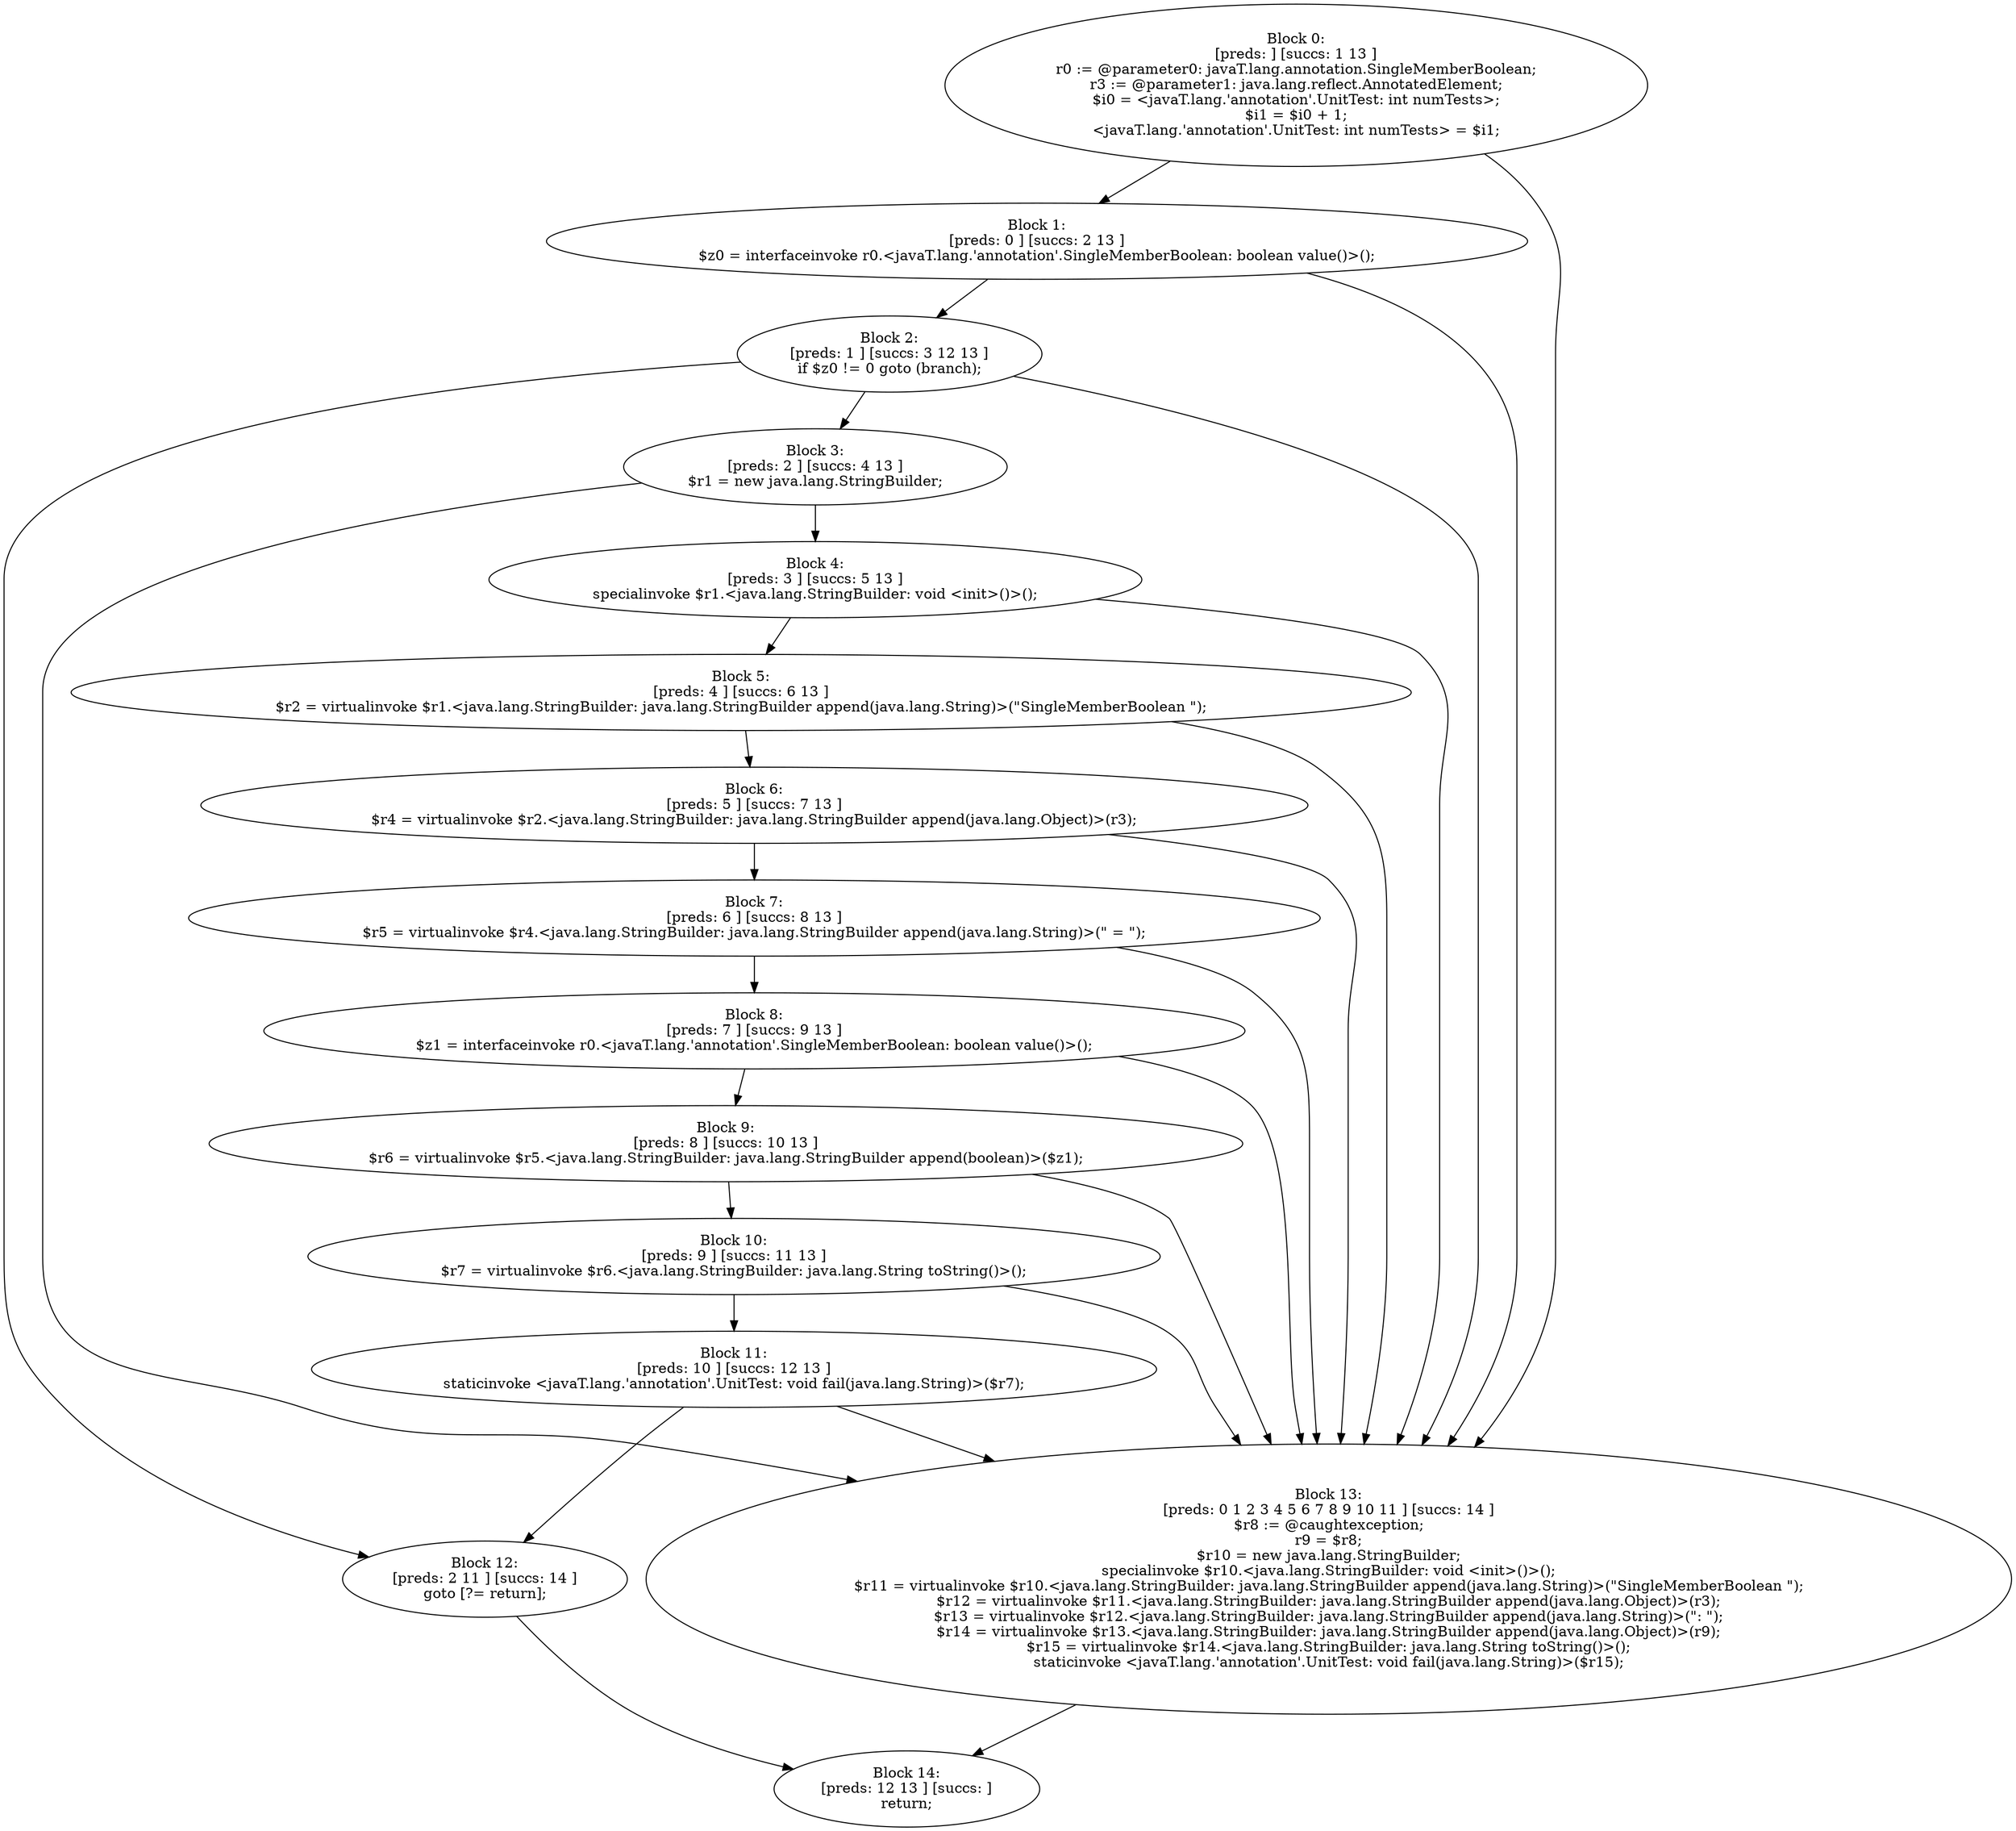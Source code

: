 digraph "unitGraph" {
    "Block 0:
[preds: ] [succs: 1 13 ]
r0 := @parameter0: javaT.lang.annotation.SingleMemberBoolean;
r3 := @parameter1: java.lang.reflect.AnnotatedElement;
$i0 = <javaT.lang.'annotation'.UnitTest: int numTests>;
$i1 = $i0 + 1;
<javaT.lang.'annotation'.UnitTest: int numTests> = $i1;
"
    "Block 1:
[preds: 0 ] [succs: 2 13 ]
$z0 = interfaceinvoke r0.<javaT.lang.'annotation'.SingleMemberBoolean: boolean value()>();
"
    "Block 2:
[preds: 1 ] [succs: 3 12 13 ]
if $z0 != 0 goto (branch);
"
    "Block 3:
[preds: 2 ] [succs: 4 13 ]
$r1 = new java.lang.StringBuilder;
"
    "Block 4:
[preds: 3 ] [succs: 5 13 ]
specialinvoke $r1.<java.lang.StringBuilder: void <init>()>();
"
    "Block 5:
[preds: 4 ] [succs: 6 13 ]
$r2 = virtualinvoke $r1.<java.lang.StringBuilder: java.lang.StringBuilder append(java.lang.String)>(\"SingleMemberBoolean \");
"
    "Block 6:
[preds: 5 ] [succs: 7 13 ]
$r4 = virtualinvoke $r2.<java.lang.StringBuilder: java.lang.StringBuilder append(java.lang.Object)>(r3);
"
    "Block 7:
[preds: 6 ] [succs: 8 13 ]
$r5 = virtualinvoke $r4.<java.lang.StringBuilder: java.lang.StringBuilder append(java.lang.String)>(\" = \");
"
    "Block 8:
[preds: 7 ] [succs: 9 13 ]
$z1 = interfaceinvoke r0.<javaT.lang.'annotation'.SingleMemberBoolean: boolean value()>();
"
    "Block 9:
[preds: 8 ] [succs: 10 13 ]
$r6 = virtualinvoke $r5.<java.lang.StringBuilder: java.lang.StringBuilder append(boolean)>($z1);
"
    "Block 10:
[preds: 9 ] [succs: 11 13 ]
$r7 = virtualinvoke $r6.<java.lang.StringBuilder: java.lang.String toString()>();
"
    "Block 11:
[preds: 10 ] [succs: 12 13 ]
staticinvoke <javaT.lang.'annotation'.UnitTest: void fail(java.lang.String)>($r7);
"
    "Block 12:
[preds: 2 11 ] [succs: 14 ]
goto [?= return];
"
    "Block 13:
[preds: 0 1 2 3 4 5 6 7 8 9 10 11 ] [succs: 14 ]
$r8 := @caughtexception;
r9 = $r8;
$r10 = new java.lang.StringBuilder;
specialinvoke $r10.<java.lang.StringBuilder: void <init>()>();
$r11 = virtualinvoke $r10.<java.lang.StringBuilder: java.lang.StringBuilder append(java.lang.String)>(\"SingleMemberBoolean \");
$r12 = virtualinvoke $r11.<java.lang.StringBuilder: java.lang.StringBuilder append(java.lang.Object)>(r3);
$r13 = virtualinvoke $r12.<java.lang.StringBuilder: java.lang.StringBuilder append(java.lang.String)>(\": \");
$r14 = virtualinvoke $r13.<java.lang.StringBuilder: java.lang.StringBuilder append(java.lang.Object)>(r9);
$r15 = virtualinvoke $r14.<java.lang.StringBuilder: java.lang.String toString()>();
staticinvoke <javaT.lang.'annotation'.UnitTest: void fail(java.lang.String)>($r15);
"
    "Block 14:
[preds: 12 13 ] [succs: ]
return;
"
    "Block 0:
[preds: ] [succs: 1 13 ]
r0 := @parameter0: javaT.lang.annotation.SingleMemberBoolean;
r3 := @parameter1: java.lang.reflect.AnnotatedElement;
$i0 = <javaT.lang.'annotation'.UnitTest: int numTests>;
$i1 = $i0 + 1;
<javaT.lang.'annotation'.UnitTest: int numTests> = $i1;
"->"Block 1:
[preds: 0 ] [succs: 2 13 ]
$z0 = interfaceinvoke r0.<javaT.lang.'annotation'.SingleMemberBoolean: boolean value()>();
";
    "Block 0:
[preds: ] [succs: 1 13 ]
r0 := @parameter0: javaT.lang.annotation.SingleMemberBoolean;
r3 := @parameter1: java.lang.reflect.AnnotatedElement;
$i0 = <javaT.lang.'annotation'.UnitTest: int numTests>;
$i1 = $i0 + 1;
<javaT.lang.'annotation'.UnitTest: int numTests> = $i1;
"->"Block 13:
[preds: 0 1 2 3 4 5 6 7 8 9 10 11 ] [succs: 14 ]
$r8 := @caughtexception;
r9 = $r8;
$r10 = new java.lang.StringBuilder;
specialinvoke $r10.<java.lang.StringBuilder: void <init>()>();
$r11 = virtualinvoke $r10.<java.lang.StringBuilder: java.lang.StringBuilder append(java.lang.String)>(\"SingleMemberBoolean \");
$r12 = virtualinvoke $r11.<java.lang.StringBuilder: java.lang.StringBuilder append(java.lang.Object)>(r3);
$r13 = virtualinvoke $r12.<java.lang.StringBuilder: java.lang.StringBuilder append(java.lang.String)>(\": \");
$r14 = virtualinvoke $r13.<java.lang.StringBuilder: java.lang.StringBuilder append(java.lang.Object)>(r9);
$r15 = virtualinvoke $r14.<java.lang.StringBuilder: java.lang.String toString()>();
staticinvoke <javaT.lang.'annotation'.UnitTest: void fail(java.lang.String)>($r15);
";
    "Block 1:
[preds: 0 ] [succs: 2 13 ]
$z0 = interfaceinvoke r0.<javaT.lang.'annotation'.SingleMemberBoolean: boolean value()>();
"->"Block 2:
[preds: 1 ] [succs: 3 12 13 ]
if $z0 != 0 goto (branch);
";
    "Block 1:
[preds: 0 ] [succs: 2 13 ]
$z0 = interfaceinvoke r0.<javaT.lang.'annotation'.SingleMemberBoolean: boolean value()>();
"->"Block 13:
[preds: 0 1 2 3 4 5 6 7 8 9 10 11 ] [succs: 14 ]
$r8 := @caughtexception;
r9 = $r8;
$r10 = new java.lang.StringBuilder;
specialinvoke $r10.<java.lang.StringBuilder: void <init>()>();
$r11 = virtualinvoke $r10.<java.lang.StringBuilder: java.lang.StringBuilder append(java.lang.String)>(\"SingleMemberBoolean \");
$r12 = virtualinvoke $r11.<java.lang.StringBuilder: java.lang.StringBuilder append(java.lang.Object)>(r3);
$r13 = virtualinvoke $r12.<java.lang.StringBuilder: java.lang.StringBuilder append(java.lang.String)>(\": \");
$r14 = virtualinvoke $r13.<java.lang.StringBuilder: java.lang.StringBuilder append(java.lang.Object)>(r9);
$r15 = virtualinvoke $r14.<java.lang.StringBuilder: java.lang.String toString()>();
staticinvoke <javaT.lang.'annotation'.UnitTest: void fail(java.lang.String)>($r15);
";
    "Block 2:
[preds: 1 ] [succs: 3 12 13 ]
if $z0 != 0 goto (branch);
"->"Block 3:
[preds: 2 ] [succs: 4 13 ]
$r1 = new java.lang.StringBuilder;
";
    "Block 2:
[preds: 1 ] [succs: 3 12 13 ]
if $z0 != 0 goto (branch);
"->"Block 12:
[preds: 2 11 ] [succs: 14 ]
goto [?= return];
";
    "Block 2:
[preds: 1 ] [succs: 3 12 13 ]
if $z0 != 0 goto (branch);
"->"Block 13:
[preds: 0 1 2 3 4 5 6 7 8 9 10 11 ] [succs: 14 ]
$r8 := @caughtexception;
r9 = $r8;
$r10 = new java.lang.StringBuilder;
specialinvoke $r10.<java.lang.StringBuilder: void <init>()>();
$r11 = virtualinvoke $r10.<java.lang.StringBuilder: java.lang.StringBuilder append(java.lang.String)>(\"SingleMemberBoolean \");
$r12 = virtualinvoke $r11.<java.lang.StringBuilder: java.lang.StringBuilder append(java.lang.Object)>(r3);
$r13 = virtualinvoke $r12.<java.lang.StringBuilder: java.lang.StringBuilder append(java.lang.String)>(\": \");
$r14 = virtualinvoke $r13.<java.lang.StringBuilder: java.lang.StringBuilder append(java.lang.Object)>(r9);
$r15 = virtualinvoke $r14.<java.lang.StringBuilder: java.lang.String toString()>();
staticinvoke <javaT.lang.'annotation'.UnitTest: void fail(java.lang.String)>($r15);
";
    "Block 3:
[preds: 2 ] [succs: 4 13 ]
$r1 = new java.lang.StringBuilder;
"->"Block 4:
[preds: 3 ] [succs: 5 13 ]
specialinvoke $r1.<java.lang.StringBuilder: void <init>()>();
";
    "Block 3:
[preds: 2 ] [succs: 4 13 ]
$r1 = new java.lang.StringBuilder;
"->"Block 13:
[preds: 0 1 2 3 4 5 6 7 8 9 10 11 ] [succs: 14 ]
$r8 := @caughtexception;
r9 = $r8;
$r10 = new java.lang.StringBuilder;
specialinvoke $r10.<java.lang.StringBuilder: void <init>()>();
$r11 = virtualinvoke $r10.<java.lang.StringBuilder: java.lang.StringBuilder append(java.lang.String)>(\"SingleMemberBoolean \");
$r12 = virtualinvoke $r11.<java.lang.StringBuilder: java.lang.StringBuilder append(java.lang.Object)>(r3);
$r13 = virtualinvoke $r12.<java.lang.StringBuilder: java.lang.StringBuilder append(java.lang.String)>(\": \");
$r14 = virtualinvoke $r13.<java.lang.StringBuilder: java.lang.StringBuilder append(java.lang.Object)>(r9);
$r15 = virtualinvoke $r14.<java.lang.StringBuilder: java.lang.String toString()>();
staticinvoke <javaT.lang.'annotation'.UnitTest: void fail(java.lang.String)>($r15);
";
    "Block 4:
[preds: 3 ] [succs: 5 13 ]
specialinvoke $r1.<java.lang.StringBuilder: void <init>()>();
"->"Block 5:
[preds: 4 ] [succs: 6 13 ]
$r2 = virtualinvoke $r1.<java.lang.StringBuilder: java.lang.StringBuilder append(java.lang.String)>(\"SingleMemberBoolean \");
";
    "Block 4:
[preds: 3 ] [succs: 5 13 ]
specialinvoke $r1.<java.lang.StringBuilder: void <init>()>();
"->"Block 13:
[preds: 0 1 2 3 4 5 6 7 8 9 10 11 ] [succs: 14 ]
$r8 := @caughtexception;
r9 = $r8;
$r10 = new java.lang.StringBuilder;
specialinvoke $r10.<java.lang.StringBuilder: void <init>()>();
$r11 = virtualinvoke $r10.<java.lang.StringBuilder: java.lang.StringBuilder append(java.lang.String)>(\"SingleMemberBoolean \");
$r12 = virtualinvoke $r11.<java.lang.StringBuilder: java.lang.StringBuilder append(java.lang.Object)>(r3);
$r13 = virtualinvoke $r12.<java.lang.StringBuilder: java.lang.StringBuilder append(java.lang.String)>(\": \");
$r14 = virtualinvoke $r13.<java.lang.StringBuilder: java.lang.StringBuilder append(java.lang.Object)>(r9);
$r15 = virtualinvoke $r14.<java.lang.StringBuilder: java.lang.String toString()>();
staticinvoke <javaT.lang.'annotation'.UnitTest: void fail(java.lang.String)>($r15);
";
    "Block 5:
[preds: 4 ] [succs: 6 13 ]
$r2 = virtualinvoke $r1.<java.lang.StringBuilder: java.lang.StringBuilder append(java.lang.String)>(\"SingleMemberBoolean \");
"->"Block 6:
[preds: 5 ] [succs: 7 13 ]
$r4 = virtualinvoke $r2.<java.lang.StringBuilder: java.lang.StringBuilder append(java.lang.Object)>(r3);
";
    "Block 5:
[preds: 4 ] [succs: 6 13 ]
$r2 = virtualinvoke $r1.<java.lang.StringBuilder: java.lang.StringBuilder append(java.lang.String)>(\"SingleMemberBoolean \");
"->"Block 13:
[preds: 0 1 2 3 4 5 6 7 8 9 10 11 ] [succs: 14 ]
$r8 := @caughtexception;
r9 = $r8;
$r10 = new java.lang.StringBuilder;
specialinvoke $r10.<java.lang.StringBuilder: void <init>()>();
$r11 = virtualinvoke $r10.<java.lang.StringBuilder: java.lang.StringBuilder append(java.lang.String)>(\"SingleMemberBoolean \");
$r12 = virtualinvoke $r11.<java.lang.StringBuilder: java.lang.StringBuilder append(java.lang.Object)>(r3);
$r13 = virtualinvoke $r12.<java.lang.StringBuilder: java.lang.StringBuilder append(java.lang.String)>(\": \");
$r14 = virtualinvoke $r13.<java.lang.StringBuilder: java.lang.StringBuilder append(java.lang.Object)>(r9);
$r15 = virtualinvoke $r14.<java.lang.StringBuilder: java.lang.String toString()>();
staticinvoke <javaT.lang.'annotation'.UnitTest: void fail(java.lang.String)>($r15);
";
    "Block 6:
[preds: 5 ] [succs: 7 13 ]
$r4 = virtualinvoke $r2.<java.lang.StringBuilder: java.lang.StringBuilder append(java.lang.Object)>(r3);
"->"Block 7:
[preds: 6 ] [succs: 8 13 ]
$r5 = virtualinvoke $r4.<java.lang.StringBuilder: java.lang.StringBuilder append(java.lang.String)>(\" = \");
";
    "Block 6:
[preds: 5 ] [succs: 7 13 ]
$r4 = virtualinvoke $r2.<java.lang.StringBuilder: java.lang.StringBuilder append(java.lang.Object)>(r3);
"->"Block 13:
[preds: 0 1 2 3 4 5 6 7 8 9 10 11 ] [succs: 14 ]
$r8 := @caughtexception;
r9 = $r8;
$r10 = new java.lang.StringBuilder;
specialinvoke $r10.<java.lang.StringBuilder: void <init>()>();
$r11 = virtualinvoke $r10.<java.lang.StringBuilder: java.lang.StringBuilder append(java.lang.String)>(\"SingleMemberBoolean \");
$r12 = virtualinvoke $r11.<java.lang.StringBuilder: java.lang.StringBuilder append(java.lang.Object)>(r3);
$r13 = virtualinvoke $r12.<java.lang.StringBuilder: java.lang.StringBuilder append(java.lang.String)>(\": \");
$r14 = virtualinvoke $r13.<java.lang.StringBuilder: java.lang.StringBuilder append(java.lang.Object)>(r9);
$r15 = virtualinvoke $r14.<java.lang.StringBuilder: java.lang.String toString()>();
staticinvoke <javaT.lang.'annotation'.UnitTest: void fail(java.lang.String)>($r15);
";
    "Block 7:
[preds: 6 ] [succs: 8 13 ]
$r5 = virtualinvoke $r4.<java.lang.StringBuilder: java.lang.StringBuilder append(java.lang.String)>(\" = \");
"->"Block 8:
[preds: 7 ] [succs: 9 13 ]
$z1 = interfaceinvoke r0.<javaT.lang.'annotation'.SingleMemberBoolean: boolean value()>();
";
    "Block 7:
[preds: 6 ] [succs: 8 13 ]
$r5 = virtualinvoke $r4.<java.lang.StringBuilder: java.lang.StringBuilder append(java.lang.String)>(\" = \");
"->"Block 13:
[preds: 0 1 2 3 4 5 6 7 8 9 10 11 ] [succs: 14 ]
$r8 := @caughtexception;
r9 = $r8;
$r10 = new java.lang.StringBuilder;
specialinvoke $r10.<java.lang.StringBuilder: void <init>()>();
$r11 = virtualinvoke $r10.<java.lang.StringBuilder: java.lang.StringBuilder append(java.lang.String)>(\"SingleMemberBoolean \");
$r12 = virtualinvoke $r11.<java.lang.StringBuilder: java.lang.StringBuilder append(java.lang.Object)>(r3);
$r13 = virtualinvoke $r12.<java.lang.StringBuilder: java.lang.StringBuilder append(java.lang.String)>(\": \");
$r14 = virtualinvoke $r13.<java.lang.StringBuilder: java.lang.StringBuilder append(java.lang.Object)>(r9);
$r15 = virtualinvoke $r14.<java.lang.StringBuilder: java.lang.String toString()>();
staticinvoke <javaT.lang.'annotation'.UnitTest: void fail(java.lang.String)>($r15);
";
    "Block 8:
[preds: 7 ] [succs: 9 13 ]
$z1 = interfaceinvoke r0.<javaT.lang.'annotation'.SingleMemberBoolean: boolean value()>();
"->"Block 9:
[preds: 8 ] [succs: 10 13 ]
$r6 = virtualinvoke $r5.<java.lang.StringBuilder: java.lang.StringBuilder append(boolean)>($z1);
";
    "Block 8:
[preds: 7 ] [succs: 9 13 ]
$z1 = interfaceinvoke r0.<javaT.lang.'annotation'.SingleMemberBoolean: boolean value()>();
"->"Block 13:
[preds: 0 1 2 3 4 5 6 7 8 9 10 11 ] [succs: 14 ]
$r8 := @caughtexception;
r9 = $r8;
$r10 = new java.lang.StringBuilder;
specialinvoke $r10.<java.lang.StringBuilder: void <init>()>();
$r11 = virtualinvoke $r10.<java.lang.StringBuilder: java.lang.StringBuilder append(java.lang.String)>(\"SingleMemberBoolean \");
$r12 = virtualinvoke $r11.<java.lang.StringBuilder: java.lang.StringBuilder append(java.lang.Object)>(r3);
$r13 = virtualinvoke $r12.<java.lang.StringBuilder: java.lang.StringBuilder append(java.lang.String)>(\": \");
$r14 = virtualinvoke $r13.<java.lang.StringBuilder: java.lang.StringBuilder append(java.lang.Object)>(r9);
$r15 = virtualinvoke $r14.<java.lang.StringBuilder: java.lang.String toString()>();
staticinvoke <javaT.lang.'annotation'.UnitTest: void fail(java.lang.String)>($r15);
";
    "Block 9:
[preds: 8 ] [succs: 10 13 ]
$r6 = virtualinvoke $r5.<java.lang.StringBuilder: java.lang.StringBuilder append(boolean)>($z1);
"->"Block 10:
[preds: 9 ] [succs: 11 13 ]
$r7 = virtualinvoke $r6.<java.lang.StringBuilder: java.lang.String toString()>();
";
    "Block 9:
[preds: 8 ] [succs: 10 13 ]
$r6 = virtualinvoke $r5.<java.lang.StringBuilder: java.lang.StringBuilder append(boolean)>($z1);
"->"Block 13:
[preds: 0 1 2 3 4 5 6 7 8 9 10 11 ] [succs: 14 ]
$r8 := @caughtexception;
r9 = $r8;
$r10 = new java.lang.StringBuilder;
specialinvoke $r10.<java.lang.StringBuilder: void <init>()>();
$r11 = virtualinvoke $r10.<java.lang.StringBuilder: java.lang.StringBuilder append(java.lang.String)>(\"SingleMemberBoolean \");
$r12 = virtualinvoke $r11.<java.lang.StringBuilder: java.lang.StringBuilder append(java.lang.Object)>(r3);
$r13 = virtualinvoke $r12.<java.lang.StringBuilder: java.lang.StringBuilder append(java.lang.String)>(\": \");
$r14 = virtualinvoke $r13.<java.lang.StringBuilder: java.lang.StringBuilder append(java.lang.Object)>(r9);
$r15 = virtualinvoke $r14.<java.lang.StringBuilder: java.lang.String toString()>();
staticinvoke <javaT.lang.'annotation'.UnitTest: void fail(java.lang.String)>($r15);
";
    "Block 10:
[preds: 9 ] [succs: 11 13 ]
$r7 = virtualinvoke $r6.<java.lang.StringBuilder: java.lang.String toString()>();
"->"Block 11:
[preds: 10 ] [succs: 12 13 ]
staticinvoke <javaT.lang.'annotation'.UnitTest: void fail(java.lang.String)>($r7);
";
    "Block 10:
[preds: 9 ] [succs: 11 13 ]
$r7 = virtualinvoke $r6.<java.lang.StringBuilder: java.lang.String toString()>();
"->"Block 13:
[preds: 0 1 2 3 4 5 6 7 8 9 10 11 ] [succs: 14 ]
$r8 := @caughtexception;
r9 = $r8;
$r10 = new java.lang.StringBuilder;
specialinvoke $r10.<java.lang.StringBuilder: void <init>()>();
$r11 = virtualinvoke $r10.<java.lang.StringBuilder: java.lang.StringBuilder append(java.lang.String)>(\"SingleMemberBoolean \");
$r12 = virtualinvoke $r11.<java.lang.StringBuilder: java.lang.StringBuilder append(java.lang.Object)>(r3);
$r13 = virtualinvoke $r12.<java.lang.StringBuilder: java.lang.StringBuilder append(java.lang.String)>(\": \");
$r14 = virtualinvoke $r13.<java.lang.StringBuilder: java.lang.StringBuilder append(java.lang.Object)>(r9);
$r15 = virtualinvoke $r14.<java.lang.StringBuilder: java.lang.String toString()>();
staticinvoke <javaT.lang.'annotation'.UnitTest: void fail(java.lang.String)>($r15);
";
    "Block 11:
[preds: 10 ] [succs: 12 13 ]
staticinvoke <javaT.lang.'annotation'.UnitTest: void fail(java.lang.String)>($r7);
"->"Block 12:
[preds: 2 11 ] [succs: 14 ]
goto [?= return];
";
    "Block 11:
[preds: 10 ] [succs: 12 13 ]
staticinvoke <javaT.lang.'annotation'.UnitTest: void fail(java.lang.String)>($r7);
"->"Block 13:
[preds: 0 1 2 3 4 5 6 7 8 9 10 11 ] [succs: 14 ]
$r8 := @caughtexception;
r9 = $r8;
$r10 = new java.lang.StringBuilder;
specialinvoke $r10.<java.lang.StringBuilder: void <init>()>();
$r11 = virtualinvoke $r10.<java.lang.StringBuilder: java.lang.StringBuilder append(java.lang.String)>(\"SingleMemberBoolean \");
$r12 = virtualinvoke $r11.<java.lang.StringBuilder: java.lang.StringBuilder append(java.lang.Object)>(r3);
$r13 = virtualinvoke $r12.<java.lang.StringBuilder: java.lang.StringBuilder append(java.lang.String)>(\": \");
$r14 = virtualinvoke $r13.<java.lang.StringBuilder: java.lang.StringBuilder append(java.lang.Object)>(r9);
$r15 = virtualinvoke $r14.<java.lang.StringBuilder: java.lang.String toString()>();
staticinvoke <javaT.lang.'annotation'.UnitTest: void fail(java.lang.String)>($r15);
";
    "Block 12:
[preds: 2 11 ] [succs: 14 ]
goto [?= return];
"->"Block 14:
[preds: 12 13 ] [succs: ]
return;
";
    "Block 13:
[preds: 0 1 2 3 4 5 6 7 8 9 10 11 ] [succs: 14 ]
$r8 := @caughtexception;
r9 = $r8;
$r10 = new java.lang.StringBuilder;
specialinvoke $r10.<java.lang.StringBuilder: void <init>()>();
$r11 = virtualinvoke $r10.<java.lang.StringBuilder: java.lang.StringBuilder append(java.lang.String)>(\"SingleMemberBoolean \");
$r12 = virtualinvoke $r11.<java.lang.StringBuilder: java.lang.StringBuilder append(java.lang.Object)>(r3);
$r13 = virtualinvoke $r12.<java.lang.StringBuilder: java.lang.StringBuilder append(java.lang.String)>(\": \");
$r14 = virtualinvoke $r13.<java.lang.StringBuilder: java.lang.StringBuilder append(java.lang.Object)>(r9);
$r15 = virtualinvoke $r14.<java.lang.StringBuilder: java.lang.String toString()>();
staticinvoke <javaT.lang.'annotation'.UnitTest: void fail(java.lang.String)>($r15);
"->"Block 14:
[preds: 12 13 ] [succs: ]
return;
";
}
